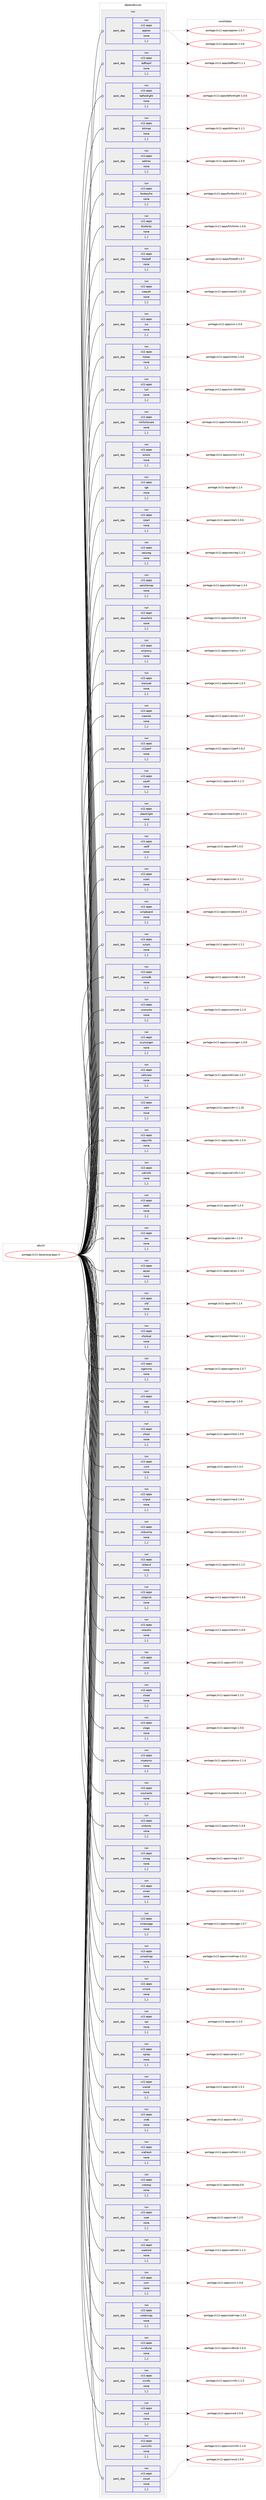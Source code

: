 digraph prolog {

# *************
# Graph options
# *************

newrank=true;
concentrate=true;
compound=true;
graph [rankdir=LR,fontname=Helvetica,fontsize=10,ranksep=1.5];#, ranksep=2.5, nodesep=0.2];
edge  [arrowhead=vee];
node  [fontname=Helvetica,fontsize=10];

# **********
# The ebuild
# **********

subgraph cluster_leftcol {
color=gray;
label=<<i>ebuild</i>>;
id [label="portage://x11-base/xorg-apps-3", color=red, width=4, href="../x11-base/xorg-apps-3.svg"];
}

# ****************
# The dependencies
# ****************

subgraph cluster_midcol {
color=gray;
label=<<i>dependencies</i>>;
subgraph cluster_compile {
fillcolor="#eeeeee";
style=filled;
label=<<i>compile</i>>;
}
subgraph cluster_compileandrun {
fillcolor="#eeeeee";
style=filled;
label=<<i>compile and run</i>>;
}
subgraph cluster_run {
fillcolor="#eeeeee";
style=filled;
label=<<i>run</i>>;
subgraph pack330795 {
dependency455458 [label=<<TABLE BORDER="0" CELLBORDER="1" CELLSPACING="0" CELLPADDING="4" WIDTH="220"><TR><TD ROWSPAN="6" CELLPADDING="30">pack_dep</TD></TR><TR><TD WIDTH="110">run</TD></TR><TR><TD>x11-apps</TD></TR><TR><TD>appres</TD></TR><TR><TD>none</TD></TR><TR><TD>[,,]</TD></TR></TABLE>>, shape=none, color=blue];
}
id:e -> dependency455458:w [weight=20,style="solid",arrowhead="odot"];
subgraph pack330796 {
dependency455459 [label=<<TABLE BORDER="0" CELLBORDER="1" CELLSPACING="0" CELLPADDING="4" WIDTH="220"><TR><TD ROWSPAN="6" CELLPADDING="30">pack_dep</TD></TR><TR><TD WIDTH="110">run</TD></TR><TR><TD>x11-apps</TD></TR><TR><TD>bdftopcf</TD></TR><TR><TD>none</TD></TR><TR><TD>[,,]</TD></TR></TABLE>>, shape=none, color=blue];
}
id:e -> dependency455459:w [weight=20,style="solid",arrowhead="odot"];
subgraph pack330797 {
dependency455460 [label=<<TABLE BORDER="0" CELLBORDER="1" CELLSPACING="0" CELLPADDING="4" WIDTH="220"><TR><TD ROWSPAN="6" CELLPADDING="30">pack_dep</TD></TR><TR><TD WIDTH="110">run</TD></TR><TR><TD>x11-apps</TD></TR><TR><TD>beforelight</TD></TR><TR><TD>none</TD></TR><TR><TD>[,,]</TD></TR></TABLE>>, shape=none, color=blue];
}
id:e -> dependency455460:w [weight=20,style="solid",arrowhead="odot"];
subgraph pack330798 {
dependency455461 [label=<<TABLE BORDER="0" CELLBORDER="1" CELLSPACING="0" CELLPADDING="4" WIDTH="220"><TR><TD ROWSPAN="6" CELLPADDING="30">pack_dep</TD></TR><TR><TD WIDTH="110">run</TD></TR><TR><TD>x11-apps</TD></TR><TR><TD>bitmap</TD></TR><TR><TD>none</TD></TR><TR><TD>[,,]</TD></TR></TABLE>>, shape=none, color=blue];
}
id:e -> dependency455461:w [weight=20,style="solid",arrowhead="odot"];
subgraph pack330799 {
dependency455462 [label=<<TABLE BORDER="0" CELLBORDER="1" CELLSPACING="0" CELLPADDING="4" WIDTH="220"><TR><TD ROWSPAN="6" CELLPADDING="30">pack_dep</TD></TR><TR><TD WIDTH="110">run</TD></TR><TR><TD>x11-apps</TD></TR><TR><TD>editres</TD></TR><TR><TD>none</TD></TR><TR><TD>[,,]</TD></TR></TABLE>>, shape=none, color=blue];
}
id:e -> dependency455462:w [weight=20,style="solid",arrowhead="odot"];
subgraph pack330800 {
dependency455463 [label=<<TABLE BORDER="0" CELLBORDER="1" CELLSPACING="0" CELLPADDING="4" WIDTH="220"><TR><TD ROWSPAN="6" CELLPADDING="30">pack_dep</TD></TR><TR><TD WIDTH="110">run</TD></TR><TR><TD>x11-apps</TD></TR><TR><TD>fonttosfnt</TD></TR><TR><TD>none</TD></TR><TR><TD>[,,]</TD></TR></TABLE>>, shape=none, color=blue];
}
id:e -> dependency455463:w [weight=20,style="solid",arrowhead="odot"];
subgraph pack330801 {
dependency455464 [label=<<TABLE BORDER="0" CELLBORDER="1" CELLSPACING="0" CELLPADDING="4" WIDTH="220"><TR><TD ROWSPAN="6" CELLPADDING="30">pack_dep</TD></TR><TR><TD WIDTH="110">run</TD></TR><TR><TD>x11-apps</TD></TR><TR><TD>fslsfonts</TD></TR><TR><TD>none</TD></TR><TR><TD>[,,]</TD></TR></TABLE>>, shape=none, color=blue];
}
id:e -> dependency455464:w [weight=20,style="solid",arrowhead="odot"];
subgraph pack330802 {
dependency455465 [label=<<TABLE BORDER="0" CELLBORDER="1" CELLSPACING="0" CELLPADDING="4" WIDTH="220"><TR><TD ROWSPAN="6" CELLPADDING="30">pack_dep</TD></TR><TR><TD WIDTH="110">run</TD></TR><TR><TD>x11-apps</TD></TR><TR><TD>fstobdf</TD></TR><TR><TD>none</TD></TR><TR><TD>[,,]</TD></TR></TABLE>>, shape=none, color=blue];
}
id:e -> dependency455465:w [weight=20,style="solid",arrowhead="odot"];
subgraph pack330803 {
dependency455466 [label=<<TABLE BORDER="0" CELLBORDER="1" CELLSPACING="0" CELLPADDING="4" WIDTH="220"><TR><TD ROWSPAN="6" CELLPADDING="30">pack_dep</TD></TR><TR><TD WIDTH="110">run</TD></TR><TR><TD>x11-apps</TD></TR><TR><TD>iceauth</TD></TR><TR><TD>none</TD></TR><TR><TD>[,,]</TD></TR></TABLE>>, shape=none, color=blue];
}
id:e -> dependency455466:w [weight=20,style="solid",arrowhead="odot"];
subgraph pack330804 {
dependency455467 [label=<<TABLE BORDER="0" CELLBORDER="1" CELLSPACING="0" CELLPADDING="4" WIDTH="220"><TR><TD ROWSPAN="6" CELLPADDING="30">pack_dep</TD></TR><TR><TD WIDTH="110">run</TD></TR><TR><TD>x11-apps</TD></TR><TR><TD>ico</TD></TR><TR><TD>none</TD></TR><TR><TD>[,,]</TD></TR></TABLE>>, shape=none, color=blue];
}
id:e -> dependency455467:w [weight=20,style="solid",arrowhead="odot"];
subgraph pack330805 {
dependency455468 [label=<<TABLE BORDER="0" CELLBORDER="1" CELLSPACING="0" CELLPADDING="4" WIDTH="220"><TR><TD ROWSPAN="6" CELLPADDING="30">pack_dep</TD></TR><TR><TD WIDTH="110">run</TD></TR><TR><TD>x11-apps</TD></TR><TR><TD>listres</TD></TR><TR><TD>none</TD></TR><TR><TD>[,,]</TD></TR></TABLE>>, shape=none, color=blue];
}
id:e -> dependency455468:w [weight=20,style="solid",arrowhead="odot"];
subgraph pack330806 {
dependency455469 [label=<<TABLE BORDER="0" CELLBORDER="1" CELLSPACING="0" CELLPADDING="4" WIDTH="220"><TR><TD ROWSPAN="6" CELLPADDING="30">pack_dep</TD></TR><TR><TD WIDTH="110">run</TD></TR><TR><TD>x11-apps</TD></TR><TR><TD>luit</TD></TR><TR><TD>none</TD></TR><TR><TD>[,,]</TD></TR></TABLE>>, shape=none, color=blue];
}
id:e -> dependency455469:w [weight=20,style="solid",arrowhead="odot"];
subgraph pack330807 {
dependency455470 [label=<<TABLE BORDER="0" CELLBORDER="1" CELLSPACING="0" CELLPADDING="4" WIDTH="220"><TR><TD ROWSPAN="6" CELLPADDING="30">pack_dep</TD></TR><TR><TD WIDTH="110">run</TD></TR><TR><TD>x11-apps</TD></TR><TR><TD>mkfontscale</TD></TR><TR><TD>none</TD></TR><TR><TD>[,,]</TD></TR></TABLE>>, shape=none, color=blue];
}
id:e -> dependency455470:w [weight=20,style="solid",arrowhead="odot"];
subgraph pack330808 {
dependency455471 [label=<<TABLE BORDER="0" CELLBORDER="1" CELLSPACING="0" CELLPADDING="4" WIDTH="220"><TR><TD ROWSPAN="6" CELLPADDING="30">pack_dep</TD></TR><TR><TD WIDTH="110">run</TD></TR><TR><TD>x11-apps</TD></TR><TR><TD>oclock</TD></TR><TR><TD>none</TD></TR><TR><TD>[,,]</TD></TR></TABLE>>, shape=none, color=blue];
}
id:e -> dependency455471:w [weight=20,style="solid",arrowhead="odot"];
subgraph pack330809 {
dependency455472 [label=<<TABLE BORDER="0" CELLBORDER="1" CELLSPACING="0" CELLPADDING="4" WIDTH="220"><TR><TD ROWSPAN="6" CELLPADDING="30">pack_dep</TD></TR><TR><TD WIDTH="110">run</TD></TR><TR><TD>x11-apps</TD></TR><TR><TD>rgb</TD></TR><TR><TD>none</TD></TR><TR><TD>[,,]</TD></TR></TABLE>>, shape=none, color=blue];
}
id:e -> dependency455472:w [weight=20,style="solid",arrowhead="odot"];
subgraph pack330810 {
dependency455473 [label=<<TABLE BORDER="0" CELLBORDER="1" CELLSPACING="0" CELLPADDING="4" WIDTH="220"><TR><TD ROWSPAN="6" CELLPADDING="30">pack_dep</TD></TR><TR><TD WIDTH="110">run</TD></TR><TR><TD>x11-apps</TD></TR><TR><TD>rstart</TD></TR><TR><TD>none</TD></TR><TR><TD>[,,]</TD></TR></TABLE>>, shape=none, color=blue];
}
id:e -> dependency455473:w [weight=20,style="solid",arrowhead="odot"];
subgraph pack330811 {
dependency455474 [label=<<TABLE BORDER="0" CELLBORDER="1" CELLSPACING="0" CELLPADDING="4" WIDTH="220"><TR><TD ROWSPAN="6" CELLPADDING="30">pack_dep</TD></TR><TR><TD WIDTH="110">run</TD></TR><TR><TD>x11-apps</TD></TR><TR><TD>sessreg</TD></TR><TR><TD>none</TD></TR><TR><TD>[,,]</TD></TR></TABLE>>, shape=none, color=blue];
}
id:e -> dependency455474:w [weight=20,style="solid",arrowhead="odot"];
subgraph pack330812 {
dependency455475 [label=<<TABLE BORDER="0" CELLBORDER="1" CELLSPACING="0" CELLPADDING="4" WIDTH="220"><TR><TD ROWSPAN="6" CELLPADDING="30">pack_dep</TD></TR><TR><TD WIDTH="110">run</TD></TR><TR><TD>x11-apps</TD></TR><TR><TD>setxkbmap</TD></TR><TR><TD>none</TD></TR><TR><TD>[,,]</TD></TR></TABLE>>, shape=none, color=blue];
}
id:e -> dependency455475:w [weight=20,style="solid",arrowhead="odot"];
subgraph pack330813 {
dependency455476 [label=<<TABLE BORDER="0" CELLBORDER="1" CELLSPACING="0" CELLPADDING="4" WIDTH="220"><TR><TD ROWSPAN="6" CELLPADDING="30">pack_dep</TD></TR><TR><TD WIDTH="110">run</TD></TR><TR><TD>x11-apps</TD></TR><TR><TD>showfont</TD></TR><TR><TD>none</TD></TR><TR><TD>[,,]</TD></TR></TABLE>>, shape=none, color=blue];
}
id:e -> dependency455476:w [weight=20,style="solid",arrowhead="odot"];
subgraph pack330814 {
dependency455477 [label=<<TABLE BORDER="0" CELLBORDER="1" CELLSPACING="0" CELLPADDING="4" WIDTH="220"><TR><TD ROWSPAN="6" CELLPADDING="30">pack_dep</TD></TR><TR><TD WIDTH="110">run</TD></TR><TR><TD>x11-apps</TD></TR><TR><TD>smproxy</TD></TR><TR><TD>none</TD></TR><TR><TD>[,,]</TD></TR></TABLE>>, shape=none, color=blue];
}
id:e -> dependency455477:w [weight=20,style="solid",arrowhead="odot"];
subgraph pack330815 {
dependency455478 [label=<<TABLE BORDER="0" CELLBORDER="1" CELLSPACING="0" CELLPADDING="4" WIDTH="220"><TR><TD ROWSPAN="6" CELLPADDING="30">pack_dep</TD></TR><TR><TD WIDTH="110">run</TD></TR><TR><TD>x11-apps</TD></TR><TR><TD>transset</TD></TR><TR><TD>none</TD></TR><TR><TD>[,,]</TD></TR></TABLE>>, shape=none, color=blue];
}
id:e -> dependency455478:w [weight=20,style="solid",arrowhead="odot"];
subgraph pack330816 {
dependency455479 [label=<<TABLE BORDER="0" CELLBORDER="1" CELLSPACING="0" CELLPADDING="4" WIDTH="220"><TR><TD ROWSPAN="6" CELLPADDING="30">pack_dep</TD></TR><TR><TD WIDTH="110">run</TD></TR><TR><TD>x11-apps</TD></TR><TR><TD>viewres</TD></TR><TR><TD>none</TD></TR><TR><TD>[,,]</TD></TR></TABLE>>, shape=none, color=blue];
}
id:e -> dependency455479:w [weight=20,style="solid",arrowhead="odot"];
subgraph pack330817 {
dependency455480 [label=<<TABLE BORDER="0" CELLBORDER="1" CELLSPACING="0" CELLPADDING="4" WIDTH="220"><TR><TD ROWSPAN="6" CELLPADDING="30">pack_dep</TD></TR><TR><TD WIDTH="110">run</TD></TR><TR><TD>x11-apps</TD></TR><TR><TD>x11perf</TD></TR><TR><TD>none</TD></TR><TR><TD>[,,]</TD></TR></TABLE>>, shape=none, color=blue];
}
id:e -> dependency455480:w [weight=20,style="solid",arrowhead="odot"];
subgraph pack330818 {
dependency455481 [label=<<TABLE BORDER="0" CELLBORDER="1" CELLSPACING="0" CELLPADDING="4" WIDTH="220"><TR><TD ROWSPAN="6" CELLPADDING="30">pack_dep</TD></TR><TR><TD WIDTH="110">run</TD></TR><TR><TD>x11-apps</TD></TR><TR><TD>xauth</TD></TR><TR><TD>none</TD></TR><TR><TD>[,,]</TD></TR></TABLE>>, shape=none, color=blue];
}
id:e -> dependency455481:w [weight=20,style="solid",arrowhead="odot"];
subgraph pack330819 {
dependency455482 [label=<<TABLE BORDER="0" CELLBORDER="1" CELLSPACING="0" CELLPADDING="4" WIDTH="220"><TR><TD ROWSPAN="6" CELLPADDING="30">pack_dep</TD></TR><TR><TD WIDTH="110">run</TD></TR><TR><TD>x11-apps</TD></TR><TR><TD>xbacklight</TD></TR><TR><TD>none</TD></TR><TR><TD>[,,]</TD></TR></TABLE>>, shape=none, color=blue];
}
id:e -> dependency455482:w [weight=20,style="solid",arrowhead="odot"];
subgraph pack330820 {
dependency455483 [label=<<TABLE BORDER="0" CELLBORDER="1" CELLSPACING="0" CELLPADDING="4" WIDTH="220"><TR><TD ROWSPAN="6" CELLPADDING="30">pack_dep</TD></TR><TR><TD WIDTH="110">run</TD></TR><TR><TD>x11-apps</TD></TR><TR><TD>xbiff</TD></TR><TR><TD>none</TD></TR><TR><TD>[,,]</TD></TR></TABLE>>, shape=none, color=blue];
}
id:e -> dependency455483:w [weight=20,style="solid",arrowhead="odot"];
subgraph pack330821 {
dependency455484 [label=<<TABLE BORDER="0" CELLBORDER="1" CELLSPACING="0" CELLPADDING="4" WIDTH="220"><TR><TD ROWSPAN="6" CELLPADDING="30">pack_dep</TD></TR><TR><TD WIDTH="110">run</TD></TR><TR><TD>x11-apps</TD></TR><TR><TD>xcalc</TD></TR><TR><TD>none</TD></TR><TR><TD>[,,]</TD></TR></TABLE>>, shape=none, color=blue];
}
id:e -> dependency455484:w [weight=20,style="solid",arrowhead="odot"];
subgraph pack330822 {
dependency455485 [label=<<TABLE BORDER="0" CELLBORDER="1" CELLSPACING="0" CELLPADDING="4" WIDTH="220"><TR><TD ROWSPAN="6" CELLPADDING="30">pack_dep</TD></TR><TR><TD WIDTH="110">run</TD></TR><TR><TD>x11-apps</TD></TR><TR><TD>xclipboard</TD></TR><TR><TD>none</TD></TR><TR><TD>[,,]</TD></TR></TABLE>>, shape=none, color=blue];
}
id:e -> dependency455485:w [weight=20,style="solid",arrowhead="odot"];
subgraph pack330823 {
dependency455486 [label=<<TABLE BORDER="0" CELLBORDER="1" CELLSPACING="0" CELLPADDING="4" WIDTH="220"><TR><TD ROWSPAN="6" CELLPADDING="30">pack_dep</TD></TR><TR><TD WIDTH="110">run</TD></TR><TR><TD>x11-apps</TD></TR><TR><TD>xclock</TD></TR><TR><TD>none</TD></TR><TR><TD>[,,]</TD></TR></TABLE>>, shape=none, color=blue];
}
id:e -> dependency455486:w [weight=20,style="solid",arrowhead="odot"];
subgraph pack330824 {
dependency455487 [label=<<TABLE BORDER="0" CELLBORDER="1" CELLSPACING="0" CELLPADDING="4" WIDTH="220"><TR><TD ROWSPAN="6" CELLPADDING="30">pack_dep</TD></TR><TR><TD WIDTH="110">run</TD></TR><TR><TD>x11-apps</TD></TR><TR><TD>xcmsdb</TD></TR><TR><TD>none</TD></TR><TR><TD>[,,]</TD></TR></TABLE>>, shape=none, color=blue];
}
id:e -> dependency455487:w [weight=20,style="solid",arrowhead="odot"];
subgraph pack330825 {
dependency455488 [label=<<TABLE BORDER="0" CELLBORDER="1" CELLSPACING="0" CELLPADDING="4" WIDTH="220"><TR><TD ROWSPAN="6" CELLPADDING="30">pack_dep</TD></TR><TR><TD WIDTH="110">run</TD></TR><TR><TD>x11-apps</TD></TR><TR><TD>xconsole</TD></TR><TR><TD>none</TD></TR><TR><TD>[,,]</TD></TR></TABLE>>, shape=none, color=blue];
}
id:e -> dependency455488:w [weight=20,style="solid",arrowhead="odot"];
subgraph pack330826 {
dependency455489 [label=<<TABLE BORDER="0" CELLBORDER="1" CELLSPACING="0" CELLPADDING="4" WIDTH="220"><TR><TD ROWSPAN="6" CELLPADDING="30">pack_dep</TD></TR><TR><TD WIDTH="110">run</TD></TR><TR><TD>x11-apps</TD></TR><TR><TD>xcursorgen</TD></TR><TR><TD>none</TD></TR><TR><TD>[,,]</TD></TR></TABLE>>, shape=none, color=blue];
}
id:e -> dependency455489:w [weight=20,style="solid",arrowhead="odot"];
subgraph pack330827 {
dependency455490 [label=<<TABLE BORDER="0" CELLBORDER="1" CELLSPACING="0" CELLPADDING="4" WIDTH="220"><TR><TD ROWSPAN="6" CELLPADDING="30">pack_dep</TD></TR><TR><TD WIDTH="110">run</TD></TR><TR><TD>x11-apps</TD></TR><TR><TD>xditview</TD></TR><TR><TD>none</TD></TR><TR><TD>[,,]</TD></TR></TABLE>>, shape=none, color=blue];
}
id:e -> dependency455490:w [weight=20,style="solid",arrowhead="odot"];
subgraph pack330828 {
dependency455491 [label=<<TABLE BORDER="0" CELLBORDER="1" CELLSPACING="0" CELLPADDING="4" WIDTH="220"><TR><TD ROWSPAN="6" CELLPADDING="30">pack_dep</TD></TR><TR><TD WIDTH="110">run</TD></TR><TR><TD>x11-apps</TD></TR><TR><TD>xdm</TD></TR><TR><TD>none</TD></TR><TR><TD>[,,]</TD></TR></TABLE>>, shape=none, color=blue];
}
id:e -> dependency455491:w [weight=20,style="solid",arrowhead="odot"];
subgraph pack330829 {
dependency455492 [label=<<TABLE BORDER="0" CELLBORDER="1" CELLSPACING="0" CELLPADDING="4" WIDTH="220"><TR><TD ROWSPAN="6" CELLPADDING="30">pack_dep</TD></TR><TR><TD WIDTH="110">run</TD></TR><TR><TD>x11-apps</TD></TR><TR><TD>xdpyinfo</TD></TR><TR><TD>none</TD></TR><TR><TD>[,,]</TD></TR></TABLE>>, shape=none, color=blue];
}
id:e -> dependency455492:w [weight=20,style="solid",arrowhead="odot"];
subgraph pack330830 {
dependency455493 [label=<<TABLE BORDER="0" CELLBORDER="1" CELLSPACING="0" CELLPADDING="4" WIDTH="220"><TR><TD ROWSPAN="6" CELLPADDING="30">pack_dep</TD></TR><TR><TD WIDTH="110">run</TD></TR><TR><TD>x11-apps</TD></TR><TR><TD>xdriinfo</TD></TR><TR><TD>none</TD></TR><TR><TD>[,,]</TD></TR></TABLE>>, shape=none, color=blue];
}
id:e -> dependency455493:w [weight=20,style="solid",arrowhead="odot"];
subgraph pack330831 {
dependency455494 [label=<<TABLE BORDER="0" CELLBORDER="1" CELLSPACING="0" CELLPADDING="4" WIDTH="220"><TR><TD ROWSPAN="6" CELLPADDING="30">pack_dep</TD></TR><TR><TD WIDTH="110">run</TD></TR><TR><TD>x11-apps</TD></TR><TR><TD>xedit</TD></TR><TR><TD>none</TD></TR><TR><TD>[,,]</TD></TR></TABLE>>, shape=none, color=blue];
}
id:e -> dependency455494:w [weight=20,style="solid",arrowhead="odot"];
subgraph pack330832 {
dependency455495 [label=<<TABLE BORDER="0" CELLBORDER="1" CELLSPACING="0" CELLPADDING="4" WIDTH="220"><TR><TD ROWSPAN="6" CELLPADDING="30">pack_dep</TD></TR><TR><TD WIDTH="110">run</TD></TR><TR><TD>x11-apps</TD></TR><TR><TD>xev</TD></TR><TR><TD>none</TD></TR><TR><TD>[,,]</TD></TR></TABLE>>, shape=none, color=blue];
}
id:e -> dependency455495:w [weight=20,style="solid",arrowhead="odot"];
subgraph pack330833 {
dependency455496 [label=<<TABLE BORDER="0" CELLBORDER="1" CELLSPACING="0" CELLPADDING="4" WIDTH="220"><TR><TD ROWSPAN="6" CELLPADDING="30">pack_dep</TD></TR><TR><TD WIDTH="110">run</TD></TR><TR><TD>x11-apps</TD></TR><TR><TD>xeyes</TD></TR><TR><TD>none</TD></TR><TR><TD>[,,]</TD></TR></TABLE>>, shape=none, color=blue];
}
id:e -> dependency455496:w [weight=20,style="solid",arrowhead="odot"];
subgraph pack330834 {
dependency455497 [label=<<TABLE BORDER="0" CELLBORDER="1" CELLSPACING="0" CELLPADDING="4" WIDTH="220"><TR><TD ROWSPAN="6" CELLPADDING="30">pack_dep</TD></TR><TR><TD WIDTH="110">run</TD></TR><TR><TD>x11-apps</TD></TR><TR><TD>xfd</TD></TR><TR><TD>none</TD></TR><TR><TD>[,,]</TD></TR></TABLE>>, shape=none, color=blue];
}
id:e -> dependency455497:w [weight=20,style="solid",arrowhead="odot"];
subgraph pack330835 {
dependency455498 [label=<<TABLE BORDER="0" CELLBORDER="1" CELLSPACING="0" CELLPADDING="4" WIDTH="220"><TR><TD ROWSPAN="6" CELLPADDING="30">pack_dep</TD></TR><TR><TD WIDTH="110">run</TD></TR><TR><TD>x11-apps</TD></TR><TR><TD>xfontsel</TD></TR><TR><TD>none</TD></TR><TR><TD>[,,]</TD></TR></TABLE>>, shape=none, color=blue];
}
id:e -> dependency455498:w [weight=20,style="solid",arrowhead="odot"];
subgraph pack330836 {
dependency455499 [label=<<TABLE BORDER="0" CELLBORDER="1" CELLSPACING="0" CELLPADDING="4" WIDTH="220"><TR><TD ROWSPAN="6" CELLPADDING="30">pack_dep</TD></TR><TR><TD WIDTH="110">run</TD></TR><TR><TD>x11-apps</TD></TR><TR><TD>xgamma</TD></TR><TR><TD>none</TD></TR><TR><TD>[,,]</TD></TR></TABLE>>, shape=none, color=blue];
}
id:e -> dependency455499:w [weight=20,style="solid",arrowhead="odot"];
subgraph pack330837 {
dependency455500 [label=<<TABLE BORDER="0" CELLBORDER="1" CELLSPACING="0" CELLPADDING="4" WIDTH="220"><TR><TD ROWSPAN="6" CELLPADDING="30">pack_dep</TD></TR><TR><TD WIDTH="110">run</TD></TR><TR><TD>x11-apps</TD></TR><TR><TD>xgc</TD></TR><TR><TD>none</TD></TR><TR><TD>[,,]</TD></TR></TABLE>>, shape=none, color=blue];
}
id:e -> dependency455500:w [weight=20,style="solid",arrowhead="odot"];
subgraph pack330838 {
dependency455501 [label=<<TABLE BORDER="0" CELLBORDER="1" CELLSPACING="0" CELLPADDING="4" WIDTH="220"><TR><TD ROWSPAN="6" CELLPADDING="30">pack_dep</TD></TR><TR><TD WIDTH="110">run</TD></TR><TR><TD>x11-apps</TD></TR><TR><TD>xhost</TD></TR><TR><TD>none</TD></TR><TR><TD>[,,]</TD></TR></TABLE>>, shape=none, color=blue];
}
id:e -> dependency455501:w [weight=20,style="solid",arrowhead="odot"];
subgraph pack330839 {
dependency455502 [label=<<TABLE BORDER="0" CELLBORDER="1" CELLSPACING="0" CELLPADDING="4" WIDTH="220"><TR><TD ROWSPAN="6" CELLPADDING="30">pack_dep</TD></TR><TR><TD WIDTH="110">run</TD></TR><TR><TD>x11-apps</TD></TR><TR><TD>xinit</TD></TR><TR><TD>none</TD></TR><TR><TD>[,,]</TD></TR></TABLE>>, shape=none, color=blue];
}
id:e -> dependency455502:w [weight=20,style="solid",arrowhead="odot"];
subgraph pack330840 {
dependency455503 [label=<<TABLE BORDER="0" CELLBORDER="1" CELLSPACING="0" CELLPADDING="4" WIDTH="220"><TR><TD ROWSPAN="6" CELLPADDING="30">pack_dep</TD></TR><TR><TD WIDTH="110">run</TD></TR><TR><TD>x11-apps</TD></TR><TR><TD>xinput</TD></TR><TR><TD>none</TD></TR><TR><TD>[,,]</TD></TR></TABLE>>, shape=none, color=blue];
}
id:e -> dependency455503:w [weight=20,style="solid",arrowhead="odot"];
subgraph pack330841 {
dependency455504 [label=<<TABLE BORDER="0" CELLBORDER="1" CELLSPACING="0" CELLPADDING="4" WIDTH="220"><TR><TD ROWSPAN="6" CELLPADDING="30">pack_dep</TD></TR><TR><TD WIDTH="110">run</TD></TR><TR><TD>x11-apps</TD></TR><TR><TD>xkbcomp</TD></TR><TR><TD>none</TD></TR><TR><TD>[,,]</TD></TR></TABLE>>, shape=none, color=blue];
}
id:e -> dependency455504:w [weight=20,style="solid",arrowhead="odot"];
subgraph pack330842 {
dependency455505 [label=<<TABLE BORDER="0" CELLBORDER="1" CELLSPACING="0" CELLPADDING="4" WIDTH="220"><TR><TD ROWSPAN="6" CELLPADDING="30">pack_dep</TD></TR><TR><TD WIDTH="110">run</TD></TR><TR><TD>x11-apps</TD></TR><TR><TD>xkbevd</TD></TR><TR><TD>none</TD></TR><TR><TD>[,,]</TD></TR></TABLE>>, shape=none, color=blue];
}
id:e -> dependency455505:w [weight=20,style="solid",arrowhead="odot"];
subgraph pack330843 {
dependency455506 [label=<<TABLE BORDER="0" CELLBORDER="1" CELLSPACING="0" CELLPADDING="4" WIDTH="220"><TR><TD ROWSPAN="6" CELLPADDING="30">pack_dep</TD></TR><TR><TD WIDTH="110">run</TD></TR><TR><TD>x11-apps</TD></TR><TR><TD>xkbprint</TD></TR><TR><TD>none</TD></TR><TR><TD>[,,]</TD></TR></TABLE>>, shape=none, color=blue];
}
id:e -> dependency455506:w [weight=20,style="solid",arrowhead="odot"];
subgraph pack330844 {
dependency455507 [label=<<TABLE BORDER="0" CELLBORDER="1" CELLSPACING="0" CELLPADDING="4" WIDTH="220"><TR><TD ROWSPAN="6" CELLPADDING="30">pack_dep</TD></TR><TR><TD WIDTH="110">run</TD></TR><TR><TD>x11-apps</TD></TR><TR><TD>xkbutils</TD></TR><TR><TD>none</TD></TR><TR><TD>[,,]</TD></TR></TABLE>>, shape=none, color=blue];
}
id:e -> dependency455507:w [weight=20,style="solid",arrowhead="odot"];
subgraph pack330845 {
dependency455508 [label=<<TABLE BORDER="0" CELLBORDER="1" CELLSPACING="0" CELLPADDING="4" WIDTH="220"><TR><TD ROWSPAN="6" CELLPADDING="30">pack_dep</TD></TR><TR><TD WIDTH="110">run</TD></TR><TR><TD>x11-apps</TD></TR><TR><TD>xkill</TD></TR><TR><TD>none</TD></TR><TR><TD>[,,]</TD></TR></TABLE>>, shape=none, color=blue];
}
id:e -> dependency455508:w [weight=20,style="solid",arrowhead="odot"];
subgraph pack330846 {
dependency455509 [label=<<TABLE BORDER="0" CELLBORDER="1" CELLSPACING="0" CELLPADDING="4" WIDTH="220"><TR><TD ROWSPAN="6" CELLPADDING="30">pack_dep</TD></TR><TR><TD WIDTH="110">run</TD></TR><TR><TD>x11-apps</TD></TR><TR><TD>xload</TD></TR><TR><TD>none</TD></TR><TR><TD>[,,]</TD></TR></TABLE>>, shape=none, color=blue];
}
id:e -> dependency455509:w [weight=20,style="solid",arrowhead="odot"];
subgraph pack330847 {
dependency455510 [label=<<TABLE BORDER="0" CELLBORDER="1" CELLSPACING="0" CELLPADDING="4" WIDTH="220"><TR><TD ROWSPAN="6" CELLPADDING="30">pack_dep</TD></TR><TR><TD WIDTH="110">run</TD></TR><TR><TD>x11-apps</TD></TR><TR><TD>xlogo</TD></TR><TR><TD>none</TD></TR><TR><TD>[,,]</TD></TR></TABLE>>, shape=none, color=blue];
}
id:e -> dependency455510:w [weight=20,style="solid",arrowhead="odot"];
subgraph pack330848 {
dependency455511 [label=<<TABLE BORDER="0" CELLBORDER="1" CELLSPACING="0" CELLPADDING="4" WIDTH="220"><TR><TD ROWSPAN="6" CELLPADDING="30">pack_dep</TD></TR><TR><TD WIDTH="110">run</TD></TR><TR><TD>x11-apps</TD></TR><TR><TD>xlsatoms</TD></TR><TR><TD>none</TD></TR><TR><TD>[,,]</TD></TR></TABLE>>, shape=none, color=blue];
}
id:e -> dependency455511:w [weight=20,style="solid",arrowhead="odot"];
subgraph pack330849 {
dependency455512 [label=<<TABLE BORDER="0" CELLBORDER="1" CELLSPACING="0" CELLPADDING="4" WIDTH="220"><TR><TD ROWSPAN="6" CELLPADDING="30">pack_dep</TD></TR><TR><TD WIDTH="110">run</TD></TR><TR><TD>x11-apps</TD></TR><TR><TD>xlsclients</TD></TR><TR><TD>none</TD></TR><TR><TD>[,,]</TD></TR></TABLE>>, shape=none, color=blue];
}
id:e -> dependency455512:w [weight=20,style="solid",arrowhead="odot"];
subgraph pack330850 {
dependency455513 [label=<<TABLE BORDER="0" CELLBORDER="1" CELLSPACING="0" CELLPADDING="4" WIDTH="220"><TR><TD ROWSPAN="6" CELLPADDING="30">pack_dep</TD></TR><TR><TD WIDTH="110">run</TD></TR><TR><TD>x11-apps</TD></TR><TR><TD>xlsfonts</TD></TR><TR><TD>none</TD></TR><TR><TD>[,,]</TD></TR></TABLE>>, shape=none, color=blue];
}
id:e -> dependency455513:w [weight=20,style="solid",arrowhead="odot"];
subgraph pack330851 {
dependency455514 [label=<<TABLE BORDER="0" CELLBORDER="1" CELLSPACING="0" CELLPADDING="4" WIDTH="220"><TR><TD ROWSPAN="6" CELLPADDING="30">pack_dep</TD></TR><TR><TD WIDTH="110">run</TD></TR><TR><TD>x11-apps</TD></TR><TR><TD>xmag</TD></TR><TR><TD>none</TD></TR><TR><TD>[,,]</TD></TR></TABLE>>, shape=none, color=blue];
}
id:e -> dependency455514:w [weight=20,style="solid",arrowhead="odot"];
subgraph pack330852 {
dependency455515 [label=<<TABLE BORDER="0" CELLBORDER="1" CELLSPACING="0" CELLPADDING="4" WIDTH="220"><TR><TD ROWSPAN="6" CELLPADDING="30">pack_dep</TD></TR><TR><TD WIDTH="110">run</TD></TR><TR><TD>x11-apps</TD></TR><TR><TD>xman</TD></TR><TR><TD>none</TD></TR><TR><TD>[,,]</TD></TR></TABLE>>, shape=none, color=blue];
}
id:e -> dependency455515:w [weight=20,style="solid",arrowhead="odot"];
subgraph pack330853 {
dependency455516 [label=<<TABLE BORDER="0" CELLBORDER="1" CELLSPACING="0" CELLPADDING="4" WIDTH="220"><TR><TD ROWSPAN="6" CELLPADDING="30">pack_dep</TD></TR><TR><TD WIDTH="110">run</TD></TR><TR><TD>x11-apps</TD></TR><TR><TD>xmessage</TD></TR><TR><TD>none</TD></TR><TR><TD>[,,]</TD></TR></TABLE>>, shape=none, color=blue];
}
id:e -> dependency455516:w [weight=20,style="solid",arrowhead="odot"];
subgraph pack330854 {
dependency455517 [label=<<TABLE BORDER="0" CELLBORDER="1" CELLSPACING="0" CELLPADDING="4" WIDTH="220"><TR><TD ROWSPAN="6" CELLPADDING="30">pack_dep</TD></TR><TR><TD WIDTH="110">run</TD></TR><TR><TD>x11-apps</TD></TR><TR><TD>xmodmap</TD></TR><TR><TD>none</TD></TR><TR><TD>[,,]</TD></TR></TABLE>>, shape=none, color=blue];
}
id:e -> dependency455517:w [weight=20,style="solid",arrowhead="odot"];
subgraph pack330855 {
dependency455518 [label=<<TABLE BORDER="0" CELLBORDER="1" CELLSPACING="0" CELLPADDING="4" WIDTH="220"><TR><TD ROWSPAN="6" CELLPADDING="30">pack_dep</TD></TR><TR><TD WIDTH="110">run</TD></TR><TR><TD>x11-apps</TD></TR><TR><TD>xmore</TD></TR><TR><TD>none</TD></TR><TR><TD>[,,]</TD></TR></TABLE>>, shape=none, color=blue];
}
id:e -> dependency455518:w [weight=20,style="solid",arrowhead="odot"];
subgraph pack330856 {
dependency455519 [label=<<TABLE BORDER="0" CELLBORDER="1" CELLSPACING="0" CELLPADDING="4" WIDTH="220"><TR><TD ROWSPAN="6" CELLPADDING="30">pack_dep</TD></TR><TR><TD WIDTH="110">run</TD></TR><TR><TD>x11-apps</TD></TR><TR><TD>xpr</TD></TR><TR><TD>none</TD></TR><TR><TD>[,,]</TD></TR></TABLE>>, shape=none, color=blue];
}
id:e -> dependency455519:w [weight=20,style="solid",arrowhead="odot"];
subgraph pack330857 {
dependency455520 [label=<<TABLE BORDER="0" CELLBORDER="1" CELLSPACING="0" CELLPADDING="4" WIDTH="220"><TR><TD ROWSPAN="6" CELLPADDING="30">pack_dep</TD></TR><TR><TD WIDTH="110">run</TD></TR><TR><TD>x11-apps</TD></TR><TR><TD>xprop</TD></TR><TR><TD>none</TD></TR><TR><TD>[,,]</TD></TR></TABLE>>, shape=none, color=blue];
}
id:e -> dependency455520:w [weight=20,style="solid",arrowhead="odot"];
subgraph pack330858 {
dependency455521 [label=<<TABLE BORDER="0" CELLBORDER="1" CELLSPACING="0" CELLPADDING="4" WIDTH="220"><TR><TD ROWSPAN="6" CELLPADDING="30">pack_dep</TD></TR><TR><TD WIDTH="110">run</TD></TR><TR><TD>x11-apps</TD></TR><TR><TD>xrandr</TD></TR><TR><TD>none</TD></TR><TR><TD>[,,]</TD></TR></TABLE>>, shape=none, color=blue];
}
id:e -> dependency455521:w [weight=20,style="solid",arrowhead="odot"];
subgraph pack330859 {
dependency455522 [label=<<TABLE BORDER="0" CELLBORDER="1" CELLSPACING="0" CELLPADDING="4" WIDTH="220"><TR><TD ROWSPAN="6" CELLPADDING="30">pack_dep</TD></TR><TR><TD WIDTH="110">run</TD></TR><TR><TD>x11-apps</TD></TR><TR><TD>xrdb</TD></TR><TR><TD>none</TD></TR><TR><TD>[,,]</TD></TR></TABLE>>, shape=none, color=blue];
}
id:e -> dependency455522:w [weight=20,style="solid",arrowhead="odot"];
subgraph pack330860 {
dependency455523 [label=<<TABLE BORDER="0" CELLBORDER="1" CELLSPACING="0" CELLPADDING="4" WIDTH="220"><TR><TD ROWSPAN="6" CELLPADDING="30">pack_dep</TD></TR><TR><TD WIDTH="110">run</TD></TR><TR><TD>x11-apps</TD></TR><TR><TD>xrefresh</TD></TR><TR><TD>none</TD></TR><TR><TD>[,,]</TD></TR></TABLE>>, shape=none, color=blue];
}
id:e -> dependency455523:w [weight=20,style="solid",arrowhead="odot"];
subgraph pack330861 {
dependency455524 [label=<<TABLE BORDER="0" CELLBORDER="1" CELLSPACING="0" CELLPADDING="4" WIDTH="220"><TR><TD ROWSPAN="6" CELLPADDING="30">pack_dep</TD></TR><TR><TD WIDTH="110">run</TD></TR><TR><TD>x11-apps</TD></TR><TR><TD>xrestop</TD></TR><TR><TD>none</TD></TR><TR><TD>[,,]</TD></TR></TABLE>>, shape=none, color=blue];
}
id:e -> dependency455524:w [weight=20,style="solid",arrowhead="odot"];
subgraph pack330862 {
dependency455525 [label=<<TABLE BORDER="0" CELLBORDER="1" CELLSPACING="0" CELLPADDING="4" WIDTH="220"><TR><TD ROWSPAN="6" CELLPADDING="30">pack_dep</TD></TR><TR><TD WIDTH="110">run</TD></TR><TR><TD>x11-apps</TD></TR><TR><TD>xset</TD></TR><TR><TD>none</TD></TR><TR><TD>[,,]</TD></TR></TABLE>>, shape=none, color=blue];
}
id:e -> dependency455525:w [weight=20,style="solid",arrowhead="odot"];
subgraph pack330863 {
dependency455526 [label=<<TABLE BORDER="0" CELLBORDER="1" CELLSPACING="0" CELLPADDING="4" WIDTH="220"><TR><TD ROWSPAN="6" CELLPADDING="30">pack_dep</TD></TR><TR><TD WIDTH="110">run</TD></TR><TR><TD>x11-apps</TD></TR><TR><TD>xsetroot</TD></TR><TR><TD>none</TD></TR><TR><TD>[,,]</TD></TR></TABLE>>, shape=none, color=blue];
}
id:e -> dependency455526:w [weight=20,style="solid",arrowhead="odot"];
subgraph pack330864 {
dependency455527 [label=<<TABLE BORDER="0" CELLBORDER="1" CELLSPACING="0" CELLPADDING="4" WIDTH="220"><TR><TD ROWSPAN="6" CELLPADDING="30">pack_dep</TD></TR><TR><TD WIDTH="110">run</TD></TR><TR><TD>x11-apps</TD></TR><TR><TD>xsm</TD></TR><TR><TD>none</TD></TR><TR><TD>[,,]</TD></TR></TABLE>>, shape=none, color=blue];
}
id:e -> dependency455527:w [weight=20,style="solid",arrowhead="odot"];
subgraph pack330865 {
dependency455528 [label=<<TABLE BORDER="0" CELLBORDER="1" CELLSPACING="0" CELLPADDING="4" WIDTH="220"><TR><TD ROWSPAN="6" CELLPADDING="30">pack_dep</TD></TR><TR><TD WIDTH="110">run</TD></TR><TR><TD>x11-apps</TD></TR><TR><TD>xstdcmap</TD></TR><TR><TD>none</TD></TR><TR><TD>[,,]</TD></TR></TABLE>>, shape=none, color=blue];
}
id:e -> dependency455528:w [weight=20,style="solid",arrowhead="odot"];
subgraph pack330866 {
dependency455529 [label=<<TABLE BORDER="0" CELLBORDER="1" CELLSPACING="0" CELLPADDING="4" WIDTH="220"><TR><TD ROWSPAN="6" CELLPADDING="30">pack_dep</TD></TR><TR><TD WIDTH="110">run</TD></TR><TR><TD>x11-apps</TD></TR><TR><TD>xvidtune</TD></TR><TR><TD>none</TD></TR><TR><TD>[,,]</TD></TR></TABLE>>, shape=none, color=blue];
}
id:e -> dependency455529:w [weight=20,style="solid",arrowhead="odot"];
subgraph pack330867 {
dependency455530 [label=<<TABLE BORDER="0" CELLBORDER="1" CELLSPACING="0" CELLPADDING="4" WIDTH="220"><TR><TD ROWSPAN="6" CELLPADDING="30">pack_dep</TD></TR><TR><TD WIDTH="110">run</TD></TR><TR><TD>x11-apps</TD></TR><TR><TD>xvinfo</TD></TR><TR><TD>none</TD></TR><TR><TD>[,,]</TD></TR></TABLE>>, shape=none, color=blue];
}
id:e -> dependency455530:w [weight=20,style="solid",arrowhead="odot"];
subgraph pack330868 {
dependency455531 [label=<<TABLE BORDER="0" CELLBORDER="1" CELLSPACING="0" CELLPADDING="4" WIDTH="220"><TR><TD ROWSPAN="6" CELLPADDING="30">pack_dep</TD></TR><TR><TD WIDTH="110">run</TD></TR><TR><TD>x11-apps</TD></TR><TR><TD>xwd</TD></TR><TR><TD>none</TD></TR><TR><TD>[,,]</TD></TR></TABLE>>, shape=none, color=blue];
}
id:e -> dependency455531:w [weight=20,style="solid",arrowhead="odot"];
subgraph pack330869 {
dependency455532 [label=<<TABLE BORDER="0" CELLBORDER="1" CELLSPACING="0" CELLPADDING="4" WIDTH="220"><TR><TD ROWSPAN="6" CELLPADDING="30">pack_dep</TD></TR><TR><TD WIDTH="110">run</TD></TR><TR><TD>x11-apps</TD></TR><TR><TD>xwininfo</TD></TR><TR><TD>none</TD></TR><TR><TD>[,,]</TD></TR></TABLE>>, shape=none, color=blue];
}
id:e -> dependency455532:w [weight=20,style="solid",arrowhead="odot"];
subgraph pack330870 {
dependency455533 [label=<<TABLE BORDER="0" CELLBORDER="1" CELLSPACING="0" CELLPADDING="4" WIDTH="220"><TR><TD ROWSPAN="6" CELLPADDING="30">pack_dep</TD></TR><TR><TD WIDTH="110">run</TD></TR><TR><TD>x11-apps</TD></TR><TR><TD>xwud</TD></TR><TR><TD>none</TD></TR><TR><TD>[,,]</TD></TR></TABLE>>, shape=none, color=blue];
}
id:e -> dependency455533:w [weight=20,style="solid",arrowhead="odot"];
}
}

# **************
# The candidates
# **************

subgraph cluster_choices {
rank=same;
color=gray;
label=<<i>candidates</i>>;

subgraph choice330795 {
color=black;
nodesep=1;
choice120494945971121121154797112112114101115454946484655 [label="portage://x11-apps/appres-1.0.7", color=red, width=4,href="../x11-apps/appres-1.0.7.svg"];
choice120494945971121121154797112112114101115454946484654 [label="portage://x11-apps/appres-1.0.6", color=red, width=4,href="../x11-apps/appres-1.0.6.svg"];
dependency455458:e -> choice120494945971121121154797112112114101115454946484655:w [style=dotted,weight="100"];
dependency455458:e -> choice120494945971121121154797112112114101115454946484654:w [style=dotted,weight="100"];
}
subgraph choice330796 {
color=black;
nodesep=1;
choice12049494597112112115479810010211611111299102454946494649 [label="portage://x11-apps/bdftopcf-1.1.1", color=red, width=4,href="../x11-apps/bdftopcf-1.1.1.svg"];
dependency455459:e -> choice12049494597112112115479810010211611111299102454946494649:w [style=dotted,weight="100"];
}
subgraph choice330797 {
color=black;
nodesep=1;
choice120494945971121121154798101102111114101108105103104116454946484654 [label="portage://x11-apps/beforelight-1.0.6", color=red, width=4,href="../x11-apps/beforelight-1.0.6.svg"];
dependency455460:e -> choice120494945971121121154798101102111114101108105103104116454946484654:w [style=dotted,weight="100"];
}
subgraph choice330798 {
color=black;
nodesep=1;
choice12049494597112112115479810511610997112454946494649 [label="portage://x11-apps/bitmap-1.1.1", color=red, width=4,href="../x11-apps/bitmap-1.1.1.svg"];
dependency455461:e -> choice12049494597112112115479810511610997112454946494649:w [style=dotted,weight="100"];
}
subgraph choice330799 {
color=black;
nodesep=1;
choice1204949459711211211547101100105116114101115454946484657 [label="portage://x11-apps/editres-1.0.9", color=red, width=4,href="../x11-apps/editres-1.0.9.svg"];
dependency455462:e -> choice1204949459711211211547101100105116114101115454946484657:w [style=dotted,weight="100"];
}
subgraph choice330800 {
color=black;
nodesep=1;
choice1204949459711211211547102111110116116111115102110116454946504651 [label="portage://x11-apps/fonttosfnt-1.2.3", color=red, width=4,href="../x11-apps/fonttosfnt-1.2.3.svg"];
dependency455463:e -> choice1204949459711211211547102111110116116111115102110116454946504651:w [style=dotted,weight="100"];
}
subgraph choice330801 {
color=black;
nodesep=1;
choice1204949459711211211547102115108115102111110116115454946484654 [label="portage://x11-apps/fslsfonts-1.0.6", color=red, width=4,href="../x11-apps/fslsfonts-1.0.6.svg"];
dependency455464:e -> choice1204949459711211211547102115108115102111110116115454946484654:w [style=dotted,weight="100"];
}
subgraph choice330802 {
color=black;
nodesep=1;
choice120494945971121121154710211511611198100102454946484655 [label="portage://x11-apps/fstobdf-1.0.7", color=red, width=4,href="../x11-apps/fstobdf-1.0.7.svg"];
dependency455465:e -> choice120494945971121121154710211511611198100102454946484655:w [style=dotted,weight="100"];
}
subgraph choice330803 {
color=black;
nodesep=1;
choice1204949459711211211547105991019711711610445494648464948 [label="portage://x11-apps/iceauth-1.0.10", color=red, width=4,href="../x11-apps/iceauth-1.0.10.svg"];
dependency455466:e -> choice1204949459711211211547105991019711711610445494648464948:w [style=dotted,weight="100"];
}
subgraph choice330804 {
color=black;
nodesep=1;
choice120494945971121121154710599111454946484654 [label="portage://x11-apps/ico-1.0.6", color=red, width=4,href="../x11-apps/ico-1.0.6.svg"];
dependency455467:e -> choice120494945971121121154710599111454946484654:w [style=dotted,weight="100"];
}
subgraph choice330805 {
color=black;
nodesep=1;
choice1204949459711211211547108105115116114101115454946484654 [label="portage://x11-apps/listres-1.0.6", color=red, width=4,href="../x11-apps/listres-1.0.6.svg"];
dependency455468:e -> choice1204949459711211211547108105115116114101115454946484654:w [style=dotted,weight="100"];
}
subgraph choice330806 {
color=black;
nodesep=1;
choice1204949459711211211547108117105116455048505248494850 [label="portage://x11-apps/luit-20240102", color=red, width=4,href="../x11-apps/luit-20240102.svg"];
dependency455469:e -> choice1204949459711211211547108117105116455048505248494850:w [style=dotted,weight="100"];
}
subgraph choice330807 {
color=black;
nodesep=1;
choice12049494597112112115471091071021111101161159997108101454946504651 [label="portage://x11-apps/mkfontscale-1.2.3", color=red, width=4,href="../x11-apps/mkfontscale-1.2.3.svg"];
dependency455470:e -> choice12049494597112112115471091071021111101161159997108101454946504651:w [style=dotted,weight="100"];
}
subgraph choice330808 {
color=black;
nodesep=1;
choice12049494597112112115471119910811199107454946484653 [label="portage://x11-apps/oclock-1.0.5", color=red, width=4,href="../x11-apps/oclock-1.0.5.svg"];
dependency455471:e -> choice12049494597112112115471119910811199107454946484653:w [style=dotted,weight="100"];
}
subgraph choice330809 {
color=black;
nodesep=1;
choice120494945971121121154711410398454946494648 [label="portage://x11-apps/rgb-1.1.0", color=red, width=4,href="../x11-apps/rgb-1.1.0.svg"];
dependency455472:e -> choice120494945971121121154711410398454946494648:w [style=dotted,weight="100"];
}
subgraph choice330810 {
color=black;
nodesep=1;
choice120494945971121121154711411511697114116454946484654 [label="portage://x11-apps/rstart-1.0.6", color=red, width=4,href="../x11-apps/rstart-1.0.6.svg"];
dependency455473:e -> choice120494945971121121154711411511697114116454946484654:w [style=dotted,weight="100"];
}
subgraph choice330811 {
color=black;
nodesep=1;
choice1204949459711211211547115101115115114101103454946494651 [label="portage://x11-apps/sessreg-1.1.3", color=red, width=4,href="../x11-apps/sessreg-1.1.3.svg"];
dependency455474:e -> choice1204949459711211211547115101115115114101103454946494651:w [style=dotted,weight="100"];
}
subgraph choice330812 {
color=black;
nodesep=1;
choice12049494597112112115471151011161201079810997112454946514652 [label="portage://x11-apps/setxkbmap-1.3.4", color=red, width=4,href="../x11-apps/setxkbmap-1.3.4.svg"];
dependency455475:e -> choice12049494597112112115471151011161201079810997112454946514652:w [style=dotted,weight="100"];
}
subgraph choice330813 {
color=black;
nodesep=1;
choice1204949459711211211547115104111119102111110116454946484654 [label="portage://x11-apps/showfont-1.0.6", color=red, width=4,href="../x11-apps/showfont-1.0.6.svg"];
dependency455476:e -> choice1204949459711211211547115104111119102111110116454946484654:w [style=dotted,weight="100"];
}
subgraph choice330814 {
color=black;
nodesep=1;
choice1204949459711211211547115109112114111120121454946484655 [label="portage://x11-apps/smproxy-1.0.7", color=red, width=4,href="../x11-apps/smproxy-1.0.7.svg"];
dependency455477:e -> choice1204949459711211211547115109112114111120121454946484655:w [style=dotted,weight="100"];
}
subgraph choice330815 {
color=black;
nodesep=1;
choice120494945971121121154711611497110115115101116454946484651 [label="portage://x11-apps/transset-1.0.3", color=red, width=4,href="../x11-apps/transset-1.0.3.svg"];
dependency455478:e -> choice120494945971121121154711611497110115115101116454946484651:w [style=dotted,weight="100"];
}
subgraph choice330816 {
color=black;
nodesep=1;
choice1204949459711211211547118105101119114101115454946484655 [label="portage://x11-apps/viewres-1.0.7", color=red, width=4,href="../x11-apps/viewres-1.0.7.svg"];
dependency455479:e -> choice1204949459711211211547118105101119114101115454946484655:w [style=dotted,weight="100"];
}
subgraph choice330817 {
color=black;
nodesep=1;
choice12049494597112112115471204949112101114102454946544650 [label="portage://x11-apps/x11perf-1.6.2", color=red, width=4,href="../x11-apps/x11perf-1.6.2.svg"];
dependency455480:e -> choice12049494597112112115471204949112101114102454946544650:w [style=dotted,weight="100"];
}
subgraph choice330818 {
color=black;
nodesep=1;
choice120494945971121121154712097117116104454946494651 [label="portage://x11-apps/xauth-1.1.3", color=red, width=4,href="../x11-apps/xauth-1.1.3.svg"];
dependency455481:e -> choice120494945971121121154712097117116104454946494651:w [style=dotted,weight="100"];
}
subgraph choice330819 {
color=black;
nodesep=1;
choice1204949459711211211547120989799107108105103104116454946504651 [label="portage://x11-apps/xbacklight-1.2.3", color=red, width=4,href="../x11-apps/xbacklight-1.2.3.svg"];
dependency455482:e -> choice1204949459711211211547120989799107108105103104116454946504651:w [style=dotted,weight="100"];
}
subgraph choice330820 {
color=black;
nodesep=1;
choice120494945971121121154712098105102102454946484653 [label="portage://x11-apps/xbiff-1.0.5", color=red, width=4,href="../x11-apps/xbiff-1.0.5.svg"];
dependency455483:e -> choice120494945971121121154712098105102102454946484653:w [style=dotted,weight="100"];
}
subgraph choice330821 {
color=black;
nodesep=1;
choice1204949459711211211547120999710899454946494650 [label="portage://x11-apps/xcalc-1.1.2", color=red, width=4,href="../x11-apps/xcalc-1.1.2.svg"];
dependency455484:e -> choice1204949459711211211547120999710899454946494650:w [style=dotted,weight="100"];
}
subgraph choice330822 {
color=black;
nodesep=1;
choice1204949459711211211547120991081051129811197114100454946494652 [label="portage://x11-apps/xclipboard-1.1.4", color=red, width=4,href="../x11-apps/xclipboard-1.1.4.svg"];
dependency455485:e -> choice1204949459711211211547120991081051129811197114100454946494652:w [style=dotted,weight="100"];
}
subgraph choice330823 {
color=black;
nodesep=1;
choice12049494597112112115471209910811199107454946494649 [label="portage://x11-apps/xclock-1.1.1", color=red, width=4,href="../x11-apps/xclock-1.1.1.svg"];
dependency455486:e -> choice12049494597112112115471209910811199107454946494649:w [style=dotted,weight="100"];
}
subgraph choice330824 {
color=black;
nodesep=1;
choice12049494597112112115471209910911510098454946484654 [label="portage://x11-apps/xcmsdb-1.0.6", color=red, width=4,href="../x11-apps/xcmsdb-1.0.6.svg"];
dependency455487:e -> choice12049494597112112115471209910911510098454946484654:w [style=dotted,weight="100"];
}
subgraph choice330825 {
color=black;
nodesep=1;
choice120494945971121121154712099111110115111108101454946494648 [label="portage://x11-apps/xconsole-1.1.0", color=red, width=4,href="../x11-apps/xconsole-1.1.0.svg"];
dependency455488:e -> choice120494945971121121154712099111110115111108101454946494648:w [style=dotted,weight="100"];
}
subgraph choice330826 {
color=black;
nodesep=1;
choice120494945971121121154712099117114115111114103101110454946484656 [label="portage://x11-apps/xcursorgen-1.0.8", color=red, width=4,href="../x11-apps/xcursorgen-1.0.8.svg"];
dependency455489:e -> choice120494945971121121154712099117114115111114103101110454946484656:w [style=dotted,weight="100"];
}
subgraph choice330827 {
color=black;
nodesep=1;
choice1204949459711211211547120100105116118105101119454946484655 [label="portage://x11-apps/xditview-1.0.7", color=red, width=4,href="../x11-apps/xditview-1.0.7.svg"];
dependency455490:e -> choice1204949459711211211547120100105116118105101119454946484655:w [style=dotted,weight="100"];
}
subgraph choice330828 {
color=black;
nodesep=1;
choice120494945971121121154712010010945494649464954 [label="portage://x11-apps/xdm-1.1.16", color=red, width=4,href="../x11-apps/xdm-1.1.16.svg"];
dependency455491:e -> choice120494945971121121154712010010945494649464954:w [style=dotted,weight="100"];
}
subgraph choice330829 {
color=black;
nodesep=1;
choice1204949459711211211547120100112121105110102111454946514652 [label="portage://x11-apps/xdpyinfo-1.3.4", color=red, width=4,href="../x11-apps/xdpyinfo-1.3.4.svg"];
dependency455492:e -> choice1204949459711211211547120100112121105110102111454946514652:w [style=dotted,weight="100"];
}
subgraph choice330830 {
color=black;
nodesep=1;
choice1204949459711211211547120100114105105110102111454946484655 [label="portage://x11-apps/xdriinfo-1.0.7", color=red, width=4,href="../x11-apps/xdriinfo-1.0.7.svg"];
dependency455493:e -> choice1204949459711211211547120100114105105110102111454946484655:w [style=dotted,weight="100"];
}
subgraph choice330831 {
color=black;
nodesep=1;
choice1204949459711211211547120101100105116454946504652 [label="portage://x11-apps/xedit-1.2.4", color=red, width=4,href="../x11-apps/xedit-1.2.4.svg"];
dependency455494:e -> choice1204949459711211211547120101100105116454946504652:w [style=dotted,weight="100"];
}
subgraph choice330832 {
color=black;
nodesep=1;
choice1204949459711211211547120101118454946504654 [label="portage://x11-apps/xev-1.2.6", color=red, width=4,href="../x11-apps/xev-1.2.6.svg"];
dependency455495:e -> choice1204949459711211211547120101118454946504654:w [style=dotted,weight="100"];
}
subgraph choice330833 {
color=black;
nodesep=1;
choice1204949459711211211547120101121101115454946514648 [label="portage://x11-apps/xeyes-1.3.0", color=red, width=4,href="../x11-apps/xeyes-1.3.0.svg"];
dependency455496:e -> choice1204949459711211211547120101121101115454946514648:w [style=dotted,weight="100"];
}
subgraph choice330834 {
color=black;
nodesep=1;
choice1204949459711211211547120102100454946494652 [label="portage://x11-apps/xfd-1.1.4", color=red, width=4,href="../x11-apps/xfd-1.1.4.svg"];
dependency455497:e -> choice1204949459711211211547120102100454946494652:w [style=dotted,weight="100"];
}
subgraph choice330835 {
color=black;
nodesep=1;
choice1204949459711211211547120102111110116115101108454946494649 [label="portage://x11-apps/xfontsel-1.1.1", color=red, width=4,href="../x11-apps/xfontsel-1.1.1.svg"];
dependency455498:e -> choice1204949459711211211547120102111110116115101108454946494649:w [style=dotted,weight="100"];
}
subgraph choice330836 {
color=black;
nodesep=1;
choice12049494597112112115471201039710910997454946484655 [label="portage://x11-apps/xgamma-1.0.7", color=red, width=4,href="../x11-apps/xgamma-1.0.7.svg"];
dependency455499:e -> choice12049494597112112115471201039710910997454946484655:w [style=dotted,weight="100"];
}
subgraph choice330837 {
color=black;
nodesep=1;
choice120494945971121121154712010399454946484654 [label="portage://x11-apps/xgc-1.0.6", color=red, width=4,href="../x11-apps/xgc-1.0.6.svg"];
dependency455500:e -> choice120494945971121121154712010399454946484654:w [style=dotted,weight="100"];
}
subgraph choice330838 {
color=black;
nodesep=1;
choice1204949459711211211547120104111115116454946484657 [label="portage://x11-apps/xhost-1.0.9", color=red, width=4,href="../x11-apps/xhost-1.0.9.svg"];
dependency455501:e -> choice1204949459711211211547120104111115116454946484657:w [style=dotted,weight="100"];
}
subgraph choice330839 {
color=black;
nodesep=1;
choice1204949459711211211547120105110105116454946524650 [label="portage://x11-apps/xinit-1.4.2", color=red, width=4,href="../x11-apps/xinit-1.4.2.svg"];
dependency455502:e -> choice1204949459711211211547120105110105116454946524650:w [style=dotted,weight="100"];
}
subgraph choice330840 {
color=black;
nodesep=1;
choice1204949459711211211547120105110112117116454946544652 [label="portage://x11-apps/xinput-1.6.4", color=red, width=4,href="../x11-apps/xinput-1.6.4.svg"];
dependency455503:e -> choice1204949459711211211547120105110112117116454946544652:w [style=dotted,weight="100"];
}
subgraph choice330841 {
color=black;
nodesep=1;
choice12049494597112112115471201079899111109112454946524655 [label="portage://x11-apps/xkbcomp-1.4.7", color=red, width=4,href="../x11-apps/xkbcomp-1.4.7.svg"];
dependency455504:e -> choice12049494597112112115471201079899111109112454946524655:w [style=dotted,weight="100"];
}
subgraph choice330842 {
color=black;
nodesep=1;
choice120494945971121121154712010798101118100454946494653 [label="portage://x11-apps/xkbevd-1.1.5", color=red, width=4,href="../x11-apps/xkbevd-1.1.5.svg"];
dependency455505:e -> choice120494945971121121154712010798101118100454946494653:w [style=dotted,weight="100"];
}
subgraph choice330843 {
color=black;
nodesep=1;
choice120494945971121121154712010798112114105110116454946484654 [label="portage://x11-apps/xkbprint-1.0.6", color=red, width=4,href="../x11-apps/xkbprint-1.0.6.svg"];
dependency455506:e -> choice120494945971121121154712010798112114105110116454946484654:w [style=dotted,weight="100"];
}
subgraph choice330844 {
color=black;
nodesep=1;
choice120494945971121121154712010798117116105108115454946484654 [label="portage://x11-apps/xkbutils-1.0.6", color=red, width=4,href="../x11-apps/xkbutils-1.0.6.svg"];
dependency455507:e -> choice120494945971121121154712010798117116105108115454946484654:w [style=dotted,weight="100"];
}
subgraph choice330845 {
color=black;
nodesep=1;
choice1204949459711211211547120107105108108454946484654 [label="portage://x11-apps/xkill-1.0.6", color=red, width=4,href="../x11-apps/xkill-1.0.6.svg"];
dependency455508:e -> choice1204949459711211211547120107105108108454946484654:w [style=dotted,weight="100"];
}
subgraph choice330846 {
color=black;
nodesep=1;
choice120494945971121121154712010811197100454946504648 [label="portage://x11-apps/xload-1.2.0", color=red, width=4,href="../x11-apps/xload-1.2.0.svg"];
dependency455509:e -> choice120494945971121121154712010811197100454946504648:w [style=dotted,weight="100"];
}
subgraph choice330847 {
color=black;
nodesep=1;
choice1204949459711211211547120108111103111454946484654 [label="portage://x11-apps/xlogo-1.0.6", color=red, width=4,href="../x11-apps/xlogo-1.0.6.svg"];
dependency455510:e -> choice1204949459711211211547120108111103111454946484654:w [style=dotted,weight="100"];
}
subgraph choice330848 {
color=black;
nodesep=1;
choice120494945971121121154712010811597116111109115454946494652 [label="portage://x11-apps/xlsatoms-1.1.4", color=red, width=4,href="../x11-apps/xlsatoms-1.1.4.svg"];
dependency455511:e -> choice120494945971121121154712010811597116111109115454946494652:w [style=dotted,weight="100"];
}
subgraph choice330849 {
color=black;
nodesep=1;
choice120494945971121121154712010811599108105101110116115454946494653 [label="portage://x11-apps/xlsclients-1.1.5", color=red, width=4,href="../x11-apps/xlsclients-1.1.5.svg"];
dependency455512:e -> choice120494945971121121154712010811599108105101110116115454946494653:w [style=dotted,weight="100"];
}
subgraph choice330850 {
color=black;
nodesep=1;
choice1204949459711211211547120108115102111110116115454946484656 [label="portage://x11-apps/xlsfonts-1.0.8", color=red, width=4,href="../x11-apps/xlsfonts-1.0.8.svg"];
dependency455513:e -> choice1204949459711211211547120108115102111110116115454946484656:w [style=dotted,weight="100"];
}
subgraph choice330851 {
color=black;
nodesep=1;
choice120494945971121121154712010997103454946484655 [label="portage://x11-apps/xmag-1.0.7", color=red, width=4,href="../x11-apps/xmag-1.0.7.svg"];
dependency455514:e -> choice120494945971121121154712010997103454946484655:w [style=dotted,weight="100"];
}
subgraph choice330852 {
color=black;
nodesep=1;
choice120494945971121121154712010997110454946504648 [label="portage://x11-apps/xman-1.2.0", color=red, width=4,href="../x11-apps/xman-1.2.0.svg"];
dependency455515:e -> choice120494945971121121154712010997110454946504648:w [style=dotted,weight="100"];
}
subgraph choice330853 {
color=black;
nodesep=1;
choice120494945971121121154712010910111511597103101454946484655 [label="portage://x11-apps/xmessage-1.0.7", color=red, width=4,href="../x11-apps/xmessage-1.0.7.svg"];
dependency455516:e -> choice120494945971121121154712010910111511597103101454946484655:w [style=dotted,weight="100"];
}
subgraph choice330854 {
color=black;
nodesep=1;
choice12049494597112112115471201091111001099711245494648464949 [label="portage://x11-apps/xmodmap-1.0.11", color=red, width=4,href="../x11-apps/xmodmap-1.0.11.svg"];
dependency455517:e -> choice12049494597112112115471201091111001099711245494648464949:w [style=dotted,weight="100"];
}
subgraph choice330855 {
color=black;
nodesep=1;
choice1204949459711211211547120109111114101454946484652 [label="portage://x11-apps/xmore-1.0.4", color=red, width=4,href="../x11-apps/xmore-1.0.4.svg"];
dependency455518:e -> choice1204949459711211211547120109111114101454946484652:w [style=dotted,weight="100"];
}
subgraph choice330856 {
color=black;
nodesep=1;
choice1204949459711211211547120112114454946504648 [label="portage://x11-apps/xpr-1.2.0", color=red, width=4,href="../x11-apps/xpr-1.2.0.svg"];
dependency455519:e -> choice1204949459711211211547120112114454946504648:w [style=dotted,weight="100"];
}
subgraph choice330857 {
color=black;
nodesep=1;
choice1204949459711211211547120112114111112454946504655 [label="portage://x11-apps/xprop-1.2.7", color=red, width=4,href="../x11-apps/xprop-1.2.7.svg"];
dependency455520:e -> choice1204949459711211211547120112114111112454946504655:w [style=dotted,weight="100"];
}
subgraph choice330858 {
color=black;
nodesep=1;
choice120494945971121121154712011497110100114454946534650 [label="portage://x11-apps/xrandr-1.5.2", color=red, width=4,href="../x11-apps/xrandr-1.5.2.svg"];
dependency455521:e -> choice120494945971121121154712011497110100114454946534650:w [style=dotted,weight="100"];
}
subgraph choice330859 {
color=black;
nodesep=1;
choice120494945971121121154712011410098454946504650 [label="portage://x11-apps/xrdb-1.2.2", color=red, width=4,href="../x11-apps/xrdb-1.2.2.svg"];
dependency455522:e -> choice120494945971121121154712011410098454946504650:w [style=dotted,weight="100"];
}
subgraph choice330860 {
color=black;
nodesep=1;
choice1204949459711211211547120114101102114101115104454946494648 [label="portage://x11-apps/xrefresh-1.1.0", color=red, width=4,href="../x11-apps/xrefresh-1.1.0.svg"];
dependency455523:e -> choice1204949459711211211547120114101102114101115104454946494648:w [style=dotted,weight="100"];
}
subgraph choice330861 {
color=black;
nodesep=1;
choice120494945971121121154712011410111511611111245484654 [label="portage://x11-apps/xrestop-0.6", color=red, width=4,href="../x11-apps/xrestop-0.6.svg"];
dependency455524:e -> choice120494945971121121154712011410111511611111245484654:w [style=dotted,weight="100"];
}
subgraph choice330862 {
color=black;
nodesep=1;
choice1204949459711211211547120115101116454946504653 [label="portage://x11-apps/xset-1.2.5", color=red, width=4,href="../x11-apps/xset-1.2.5.svg"];
dependency455525:e -> choice1204949459711211211547120115101116454946504653:w [style=dotted,weight="100"];
}
subgraph choice330863 {
color=black;
nodesep=1;
choice1204949459711211211547120115101116114111111116454946494651 [label="portage://x11-apps/xsetroot-1.1.3", color=red, width=4,href="../x11-apps/xsetroot-1.1.3.svg"];
dependency455526:e -> choice1204949459711211211547120115101116114111111116454946494651:w [style=dotted,weight="100"];
}
subgraph choice330864 {
color=black;
nodesep=1;
choice1204949459711211211547120115109454946484654 [label="portage://x11-apps/xsm-1.0.6", color=red, width=4,href="../x11-apps/xsm-1.0.6.svg"];
dependency455527:e -> choice1204949459711211211547120115109454946484654:w [style=dotted,weight="100"];
}
subgraph choice330865 {
color=black;
nodesep=1;
choice12049494597112112115471201151161009910997112454946484653 [label="portage://x11-apps/xstdcmap-1.0.5", color=red, width=4,href="../x11-apps/xstdcmap-1.0.5.svg"];
dependency455528:e -> choice12049494597112112115471201151161009910997112454946484653:w [style=dotted,weight="100"];
}
subgraph choice330866 {
color=black;
nodesep=1;
choice1204949459711211211547120118105100116117110101454946484652 [label="portage://x11-apps/xvidtune-1.0.4", color=red, width=4,href="../x11-apps/xvidtune-1.0.4.svg"];
dependency455529:e -> choice1204949459711211211547120118105100116117110101454946484652:w [style=dotted,weight="100"];
}
subgraph choice330867 {
color=black;
nodesep=1;
choice1204949459711211211547120118105110102111454946494653 [label="portage://x11-apps/xvinfo-1.1.5", color=red, width=4,href="../x11-apps/xvinfo-1.1.5.svg"];
dependency455530:e -> choice1204949459711211211547120118105110102111454946494653:w [style=dotted,weight="100"];
}
subgraph choice330868 {
color=black;
nodesep=1;
choice1204949459711211211547120119100454946484657 [label="portage://x11-apps/xwd-1.0.9", color=red, width=4,href="../x11-apps/xwd-1.0.9.svg"];
dependency455531:e -> choice1204949459711211211547120119100454946484657:w [style=dotted,weight="100"];
}
subgraph choice330869 {
color=black;
nodesep=1;
choice1204949459711211211547120119105110105110102111454946494654 [label="portage://x11-apps/xwininfo-1.1.6", color=red, width=4,href="../x11-apps/xwininfo-1.1.6.svg"];
dependency455532:e -> choice1204949459711211211547120119105110105110102111454946494654:w [style=dotted,weight="100"];
}
subgraph choice330870 {
color=black;
nodesep=1;
choice1204949459711211211547120119117100454946484654 [label="portage://x11-apps/xwud-1.0.6", color=red, width=4,href="../x11-apps/xwud-1.0.6.svg"];
dependency455533:e -> choice1204949459711211211547120119117100454946484654:w [style=dotted,weight="100"];
}
}

}
